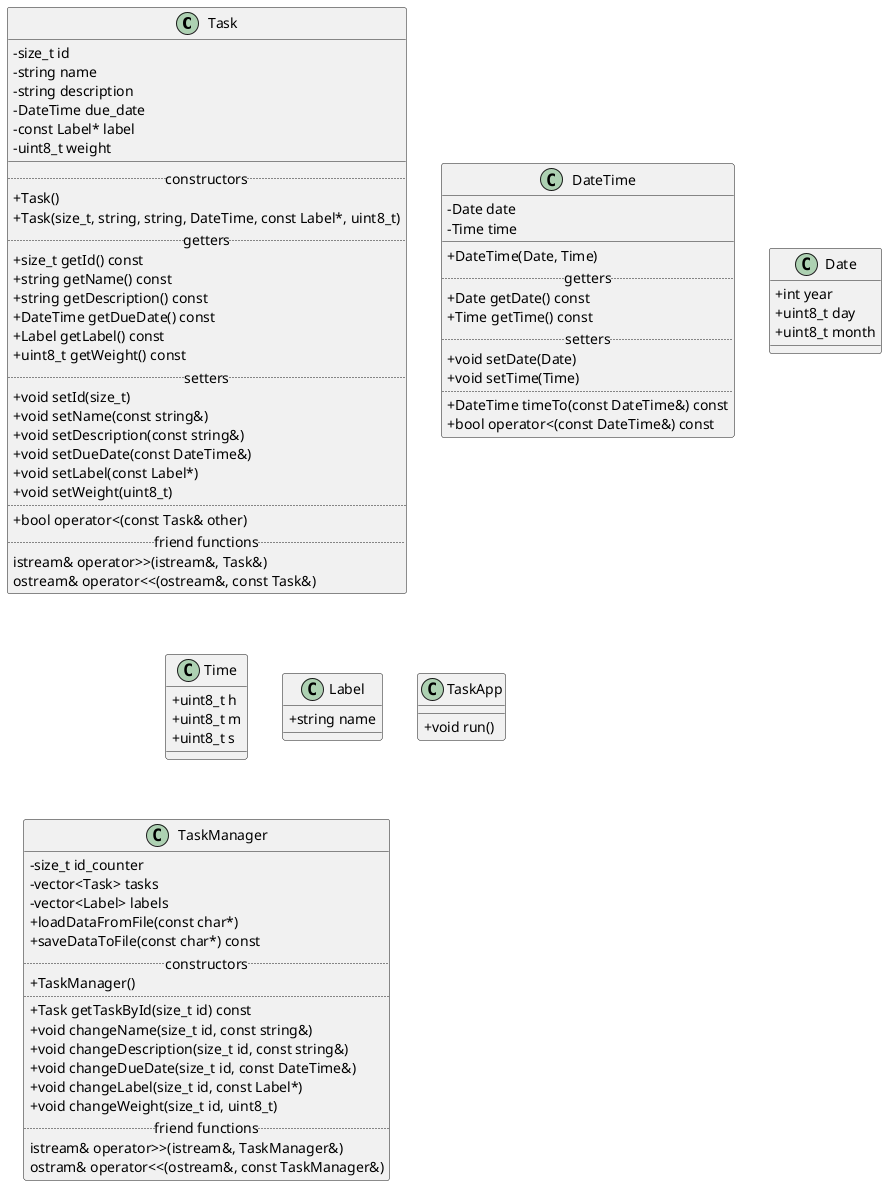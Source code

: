@startuml TM
skinparam classAttributeIconSize 0

class Task {
  -size_t id
  -string name
  -string description
  -DateTime due_date
  -const Label* label
  -uint8_t weight
  __
  .. constructors ..
  +Task()
  +Task(size_t, string, string, DateTime, const Label*, uint8_t)
  .. getters ..
  +size_t getId() const
  +string getName() const
  +string getDescription() const
  +DateTime getDueDate() const
  +Label getLabel() const
  +uint8_t getWeight() const
  .. setters ..
  +void setId(size_t)
  +void setName(const string&)
  +void setDescription(const string&)
  +void setDueDate(const DateTime&)
  +void setLabel(const Label*)
  +void setWeight(uint8_t)
  ..
  +bool operator<(const Task& other)
  .. friend functions ..
  istream& operator>>(istream&, Task&)
  ostream& operator<<(ostream&, const Task&)
}

class DateTime {
  -Date date
  -Time time
  __
  +DateTime(Date, Time)
  .. getters ..
  +Date getDate() const
  +Time getTime() const
  .. setters ..
  +void setDate(Date)
  +void setTime(Time)
  ..
  +DateTime timeTo(const DateTime&) const
  +bool operator<(const DateTime&) const
}

class Date {
  +int year
  +uint8_t day
  +uint8_t month
}

class Time {
  +uint8_t h 
  +uint8_t m
  +uint8_t s
}

class Label {
  +string name
}

class TaskApp {
  + void run()
}

class TaskManager {
  -size_t id_counter
  -vector<Task> tasks
  -vector<Label> labels
  +loadDataFromFile(const char*)
  +saveDataToFile(const char*) const
  .. constructors ..
  +TaskManager()
  ..
  +Task getTaskById(size_t id) const
  +void changeName(size_t id, const string&)
  +void changeDescription(size_t id, const string&)
  +void changeDueDate(size_t id, const DateTime&)
  +void changeLabel(size_t id, const Label*)
  +void changeWeight(size_t id, uint8_t)
  .. friend functions ..
  istream& operator>>(istream&, TaskManager&)
  ostram& operator<<(ostream&, const TaskManager&)
}

@enduml